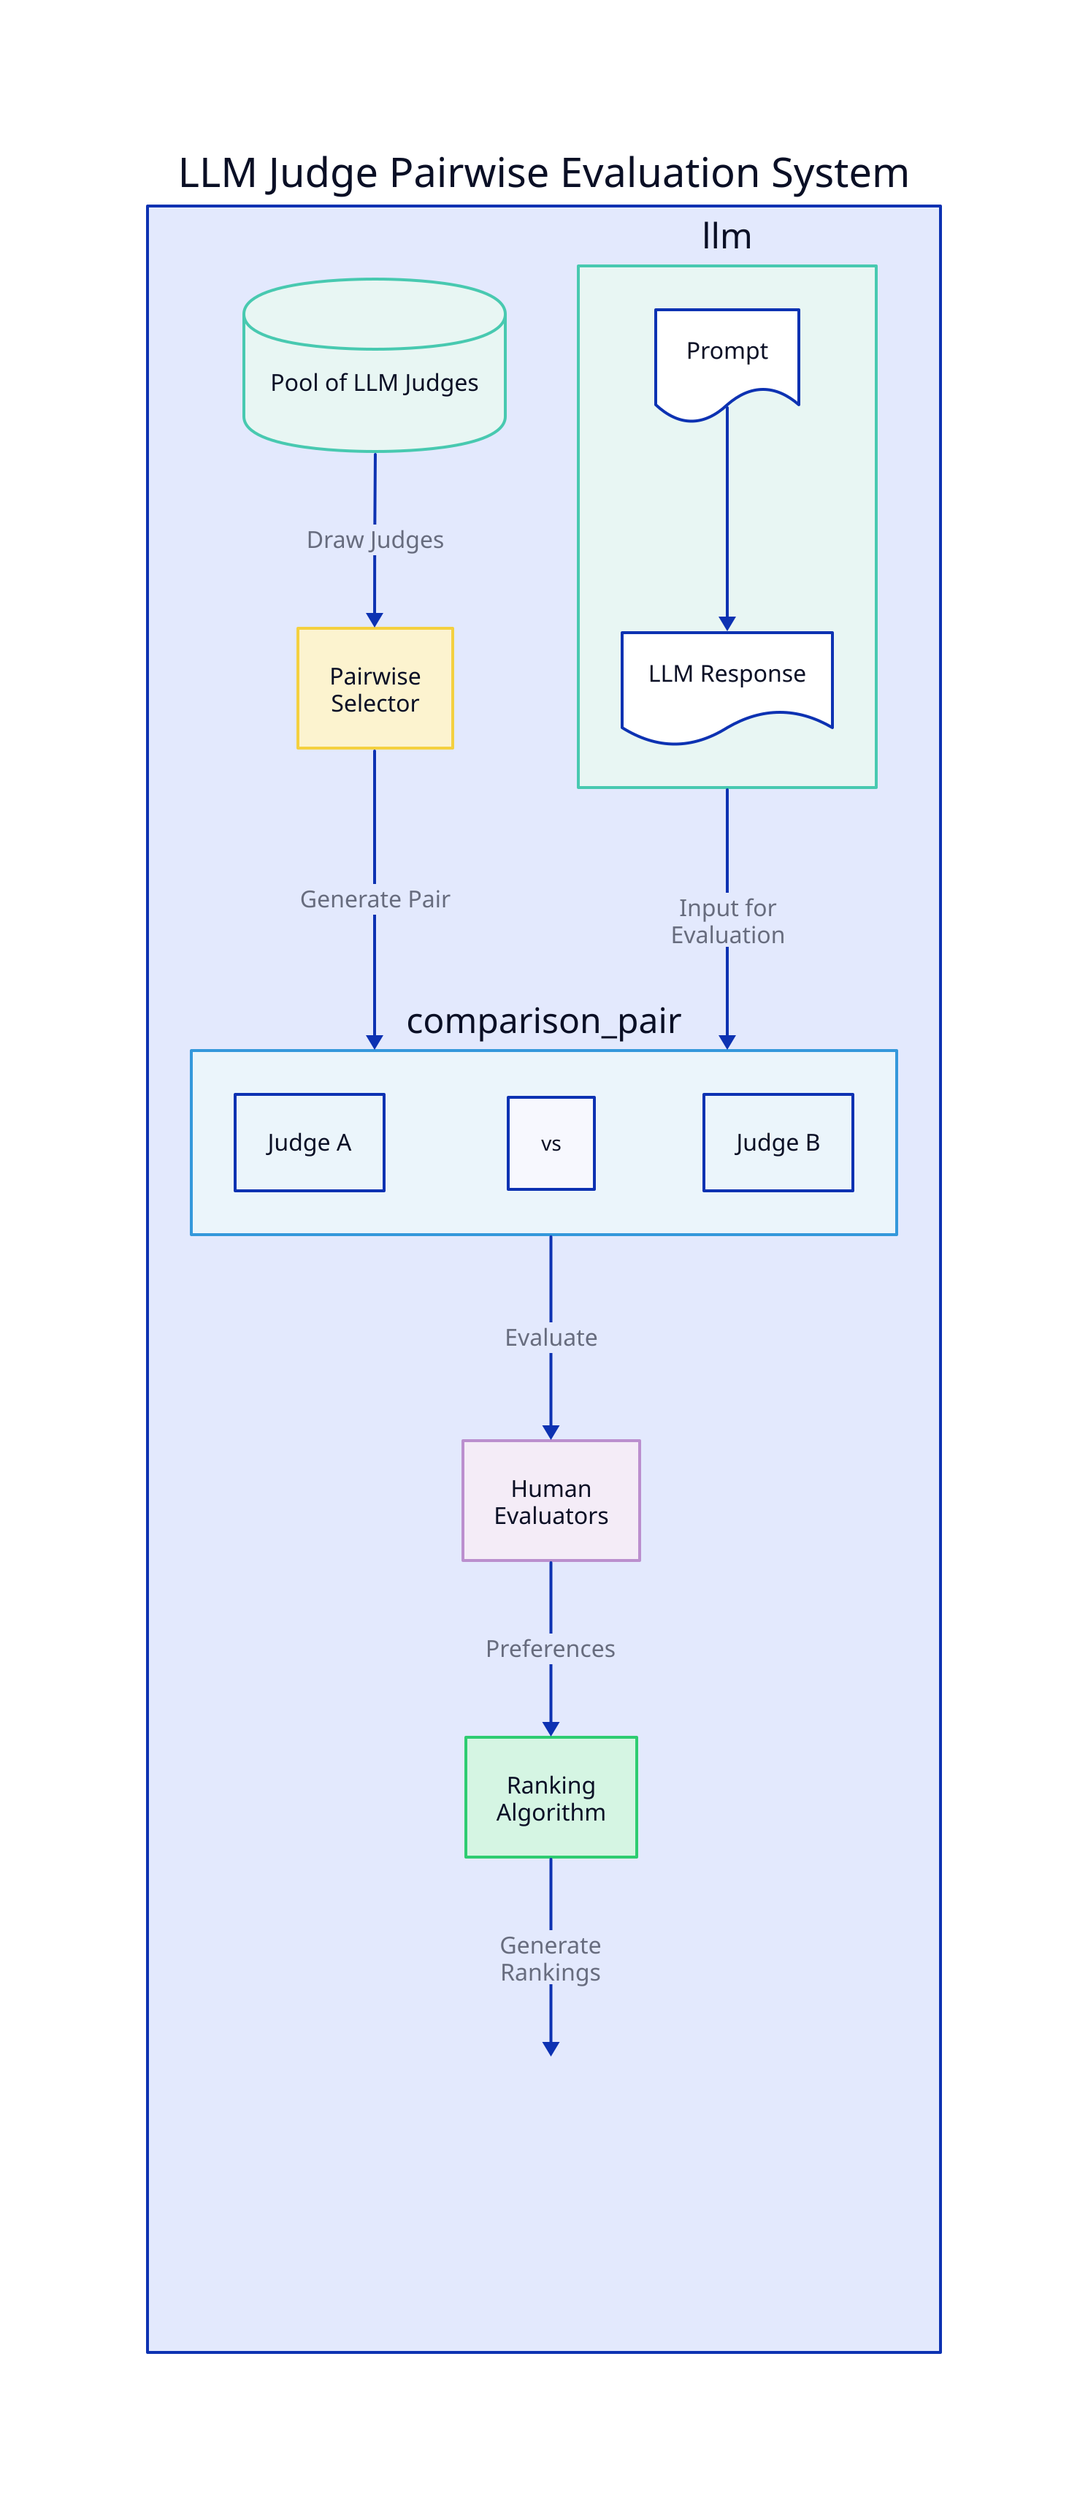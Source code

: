 container: {
  label: LLM Judge Pairwise Evaluation System

  # Pool of LLM Judges
  judges_pool: {
    shape: cylinder
    style.fill: "#E8F6F3"
    style.stroke: "#48C9B0"
    label: "Pool of LLM Judges"
  }

  # Pairwise Selection
  pair_selector: {
    shape: rectangle
    style.fill: "#FCF3CF"
    style.stroke: "#F4D03F"
    label: "Pairwise\nSelector"
  }

  # LLM Response
  llm: {
    shape: rectangle
    style.fill: "#E8F6F3"
    style.stroke: "#48C9B0"

    prompt: Prompt {
      shape: document
      style.fill: "#FFFFFF"
    }

    response: LLM Response {
      shape: document
      style.fill: "#FFFFFF"
    }

    prompt -> response
  }

  # Single comparison pair
  comparison_pair: {
    shape: rectangle
    style.fill: "#EBF5FB"
    style.stroke: "#3498DB"

    judge1: Judge A {
      shape: rectangle
      style.fill: "#EBF5FB"
    }

    vs: "vs" {
      style.font-size: 14
    }

    judge2: Judge B {
      shape: rectangle
      style.fill: "#EBF5FB"
    }
  }

  # Human Evaluation
  human_eval: {
    shape: rectangle
    style.fill: "#F4ECF7"
    style.stroke: "#BB8FCE"
    label: "Human\nEvaluators"
  }

  # Ranking System
  ranking: {
    shape: rectangle
    style.fill: "#D5F5E3"
    style.stroke: "#2ECC71"
    label: "Ranking\nAlgorithm"
  }

  # Leaderboard
  leaderboard: {
    shape: page
    style.fill: "#EAECEE"
    style.stroke: "#2C3E50"
    label: |md
      ```
      LLM Judges Leaderboard
      ---------------------
      1. Judge C (0.95)
      2. Judge A (0.92)
      3. Judge B (0.89)
         ...
      N. Judge X (0.75)
      ```
    |
  }

  # Flow connections
  judges_pool -> pair_selector: Draw Judges
  pair_selector -> comparison_pair: Generate Pair
  llm -> comparison_pair: Input for\nEvaluation

  comparison_pair -> human_eval: Evaluate
  human_eval -> ranking: Preferences
  ranking -> leaderboard: Generate\nRankings
}

direction: down
